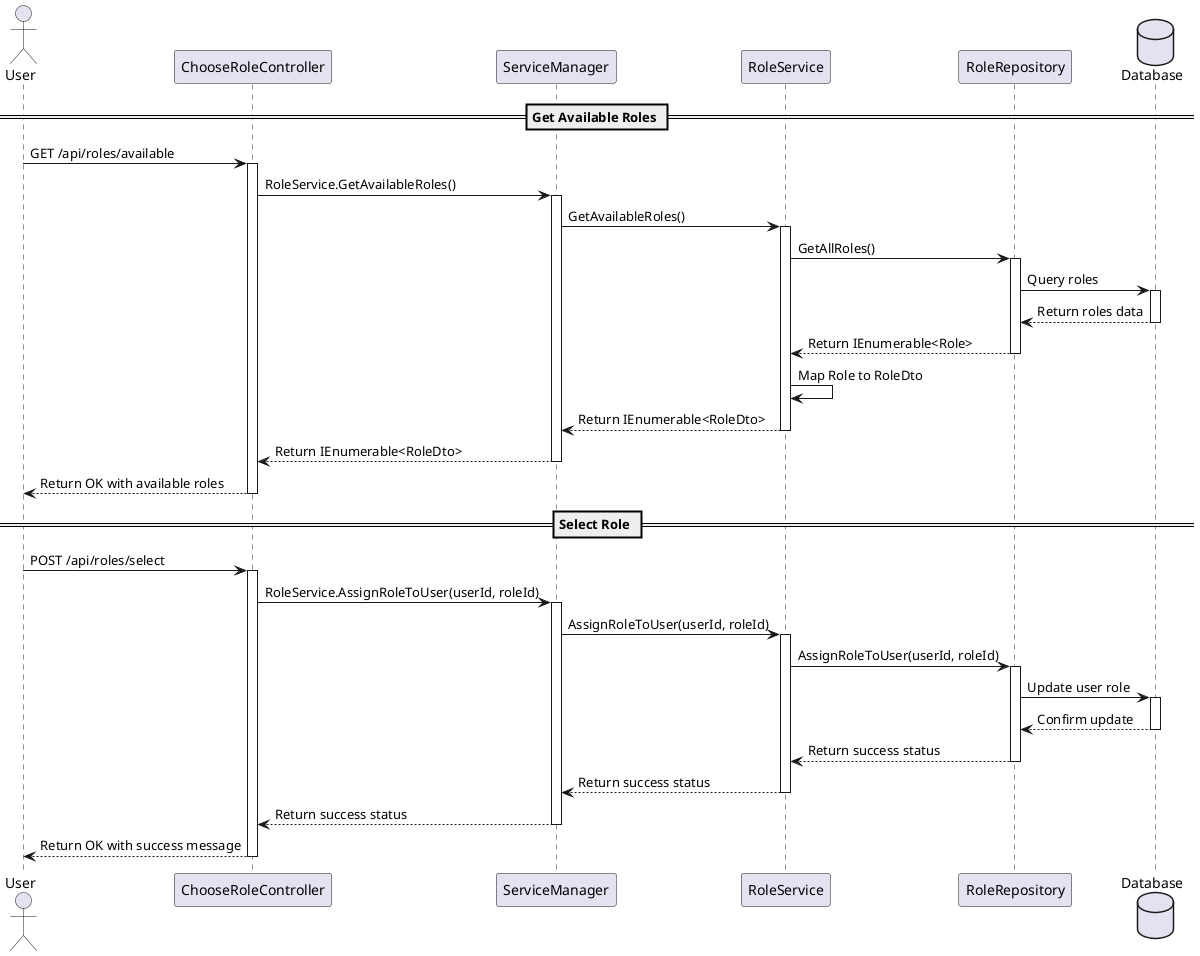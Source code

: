 @startuml
actor User
participant "ChooseRoleController" as Controller
participant "ServiceManager" as ServiceManager
participant "RoleService" as RoleService
participant "RoleRepository" as RoleRepository
database "Database" as DB

== Get Available Roles ==

User -> Controller : GET /api/roles/available
activate Controller

Controller -> ServiceManager : RoleService.GetAvailableRoles()
activate ServiceManager

ServiceManager -> RoleService : GetAvailableRoles()
activate RoleService

RoleService -> RoleRepository : GetAllRoles()
activate RoleRepository

RoleRepository -> DB : Query roles
activate DB
DB --> RoleRepository : Return roles data
deactivate DB

RoleRepository --> RoleService : Return IEnumerable<Role>
deactivate RoleRepository

RoleService -> RoleService : Map Role to RoleDto
RoleService --> ServiceManager : Return IEnumerable<RoleDto>
deactivate RoleService

ServiceManager --> Controller : Return IEnumerable<RoleDto>
deactivate ServiceManager

Controller --> User : Return OK with available roles
deactivate Controller

== Select Role ==

User -> Controller : POST /api/roles/select
activate Controller

Controller -> ServiceManager : RoleService.AssignRoleToUser(userId, roleId)
activate ServiceManager

ServiceManager -> RoleService : AssignRoleToUser(userId, roleId)
activate RoleService

RoleService -> RoleRepository : AssignRoleToUser(userId, roleId)
activate RoleRepository

RoleRepository -> DB : Update user role
activate DB
DB --> RoleRepository : Confirm update
deactivate DB

RoleRepository --> RoleService : Return success status
deactivate RoleRepository

RoleService --> ServiceManager : Return success status
deactivate RoleService

ServiceManager --> Controller : Return success status
deactivate ServiceManager

Controller --> User : Return OK with success message
deactivate Controller

@enduml
